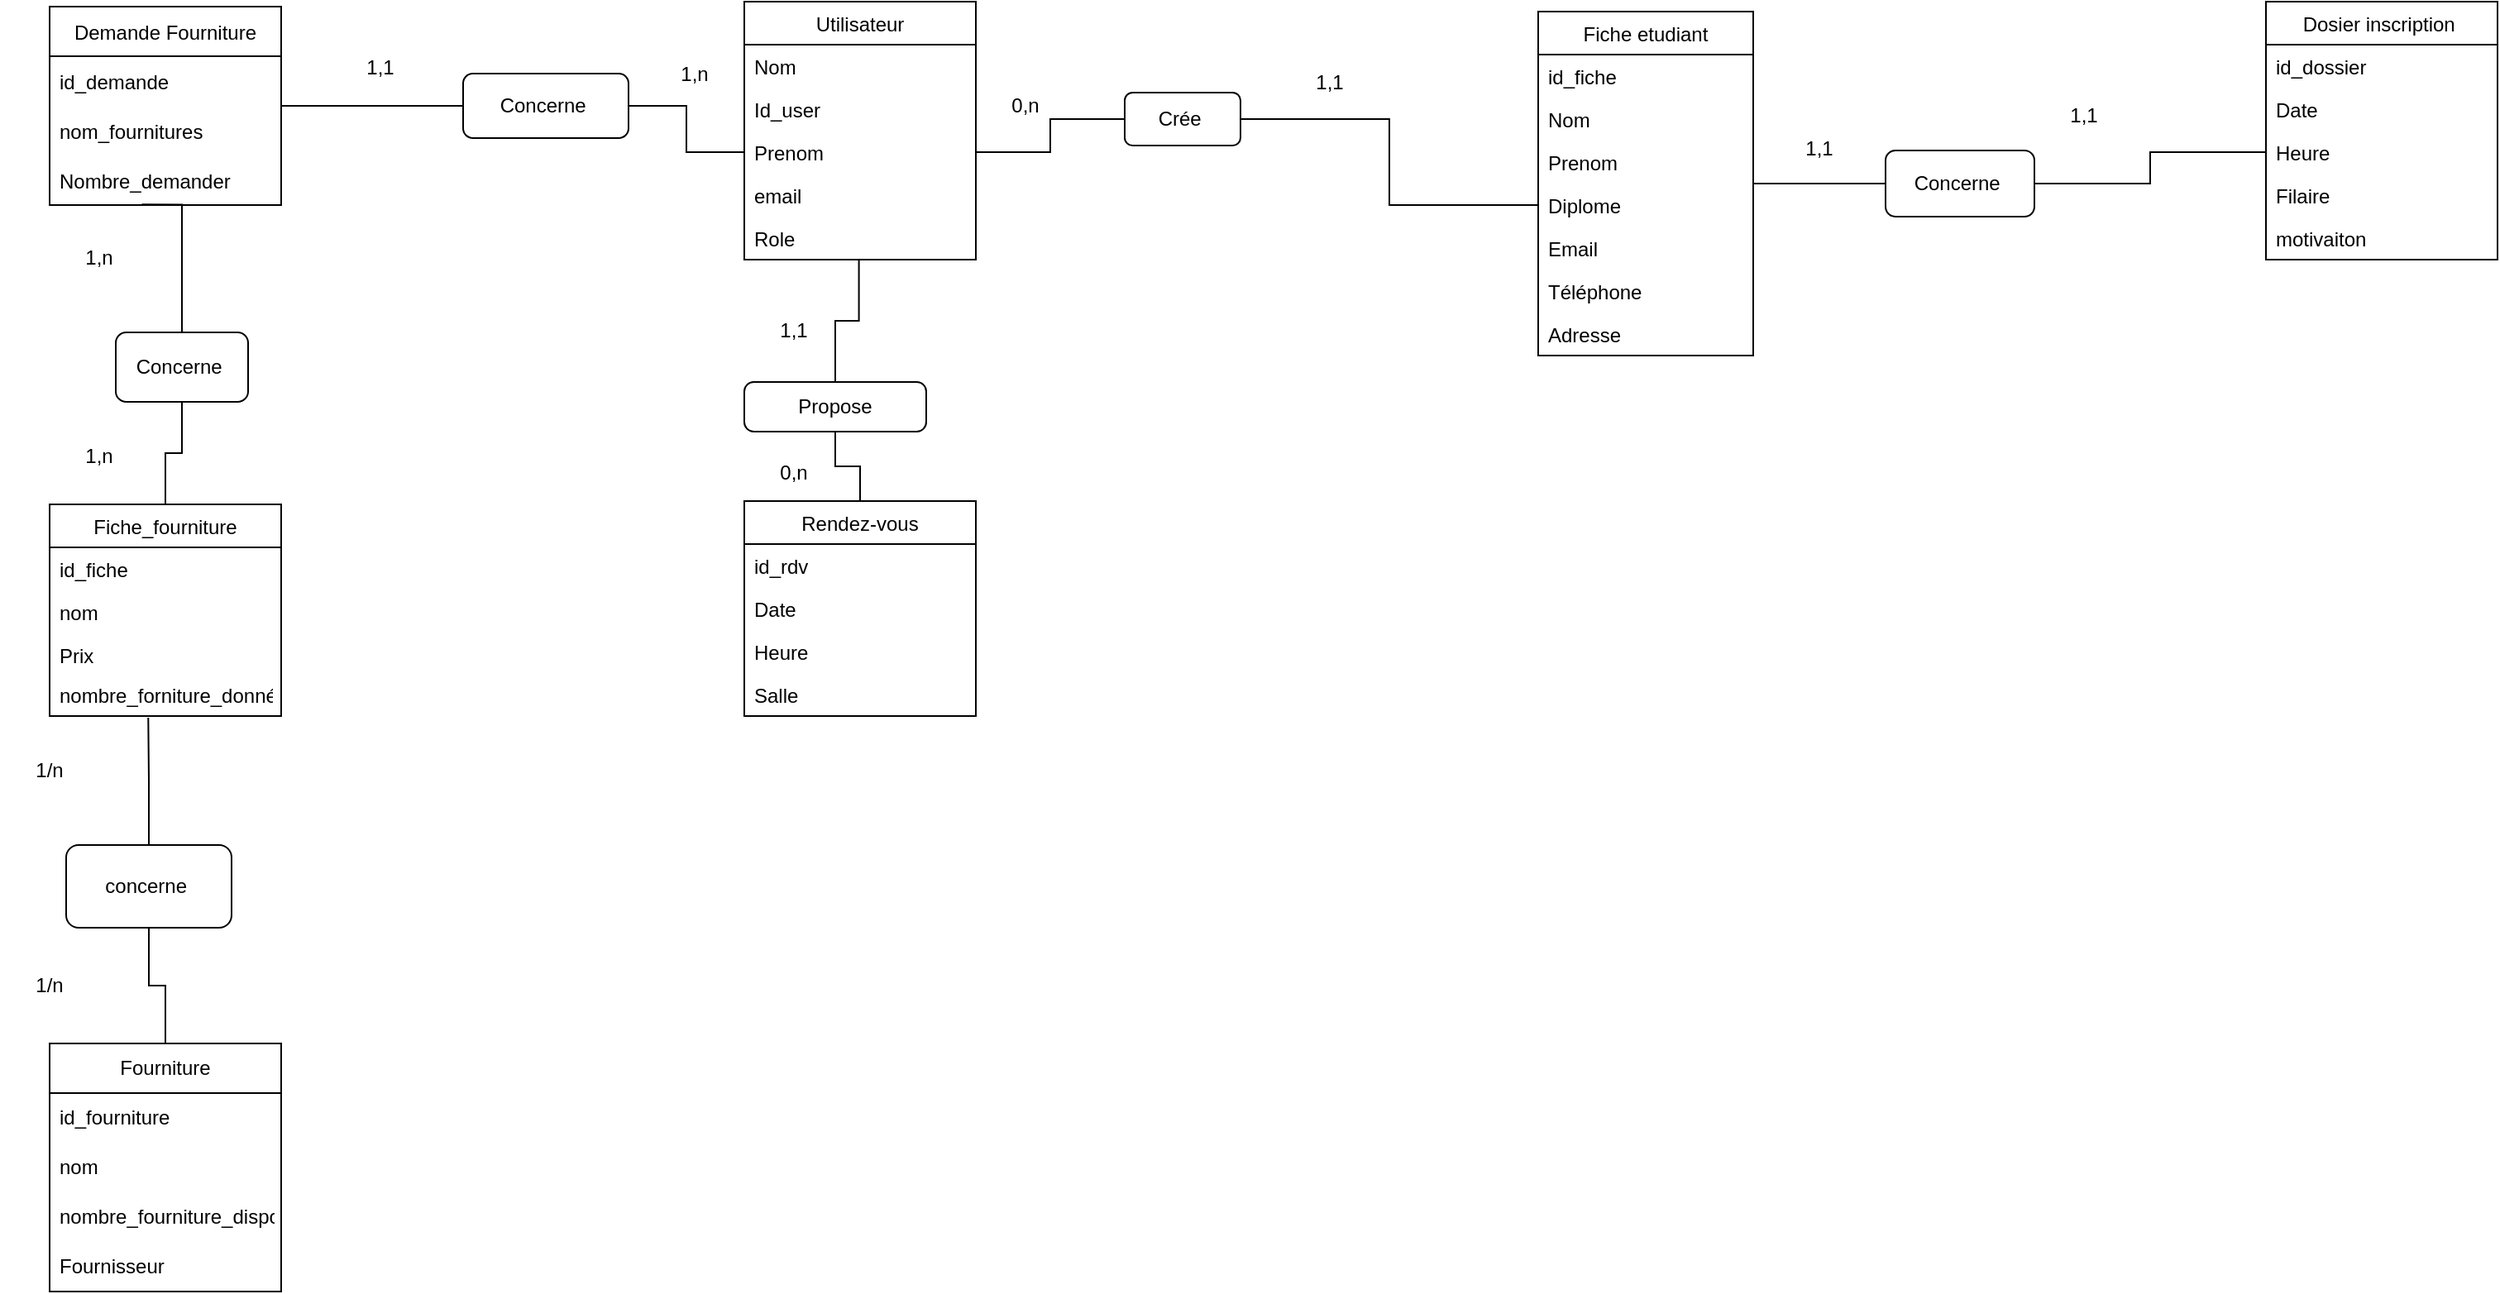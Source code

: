 <mxfile version="20.7.4" type="device" pages="2"><diagram id="C5RBs43oDa-KdzZeNtuy" name="Page-1"><mxGraphModel dx="1607" dy="504" grid="1" gridSize="10" guides="1" tooltips="1" connect="1" arrows="1" fold="1" page="1" pageScale="1" pageWidth="827" pageHeight="1169" math="0" shadow="0"><root><mxCell id="WIyWlLk6GJQsqaUBKTNV-0"/><mxCell id="WIyWlLk6GJQsqaUBKTNV-1" parent="WIyWlLk6GJQsqaUBKTNV-0"/><mxCell id="pM2RnzjYM_m-l_B2lYVz-0" value="Utilisateur" style="swimlane;fontStyle=0;childLayout=stackLayout;horizontal=1;startSize=26;fillColor=none;horizontalStack=0;resizeParent=1;resizeParentMax=0;resizeLast=0;collapsible=1;marginBottom=0;" parent="WIyWlLk6GJQsqaUBKTNV-1" vertex="1"><mxGeometry x="90" y="170" width="140" height="156" as="geometry"/></mxCell><mxCell id="pM2RnzjYM_m-l_B2lYVz-2" value="Nom" style="text;strokeColor=none;fillColor=none;align=left;verticalAlign=top;spacingLeft=4;spacingRight=4;overflow=hidden;rotatable=0;points=[[0,0.5],[1,0.5]];portConstraint=eastwest;" parent="pM2RnzjYM_m-l_B2lYVz-0" vertex="1"><mxGeometry y="26" width="140" height="26" as="geometry"/></mxCell><mxCell id="pM2RnzjYM_m-l_B2lYVz-1" value="Id_user" style="text;strokeColor=none;fillColor=none;align=left;verticalAlign=top;spacingLeft=4;spacingRight=4;overflow=hidden;rotatable=0;points=[[0,0.5],[1,0.5]];portConstraint=eastwest;" parent="pM2RnzjYM_m-l_B2lYVz-0" vertex="1"><mxGeometry y="52" width="140" height="26" as="geometry"/></mxCell><mxCell id="pM2RnzjYM_m-l_B2lYVz-5" value="Prenom" style="text;strokeColor=none;fillColor=none;align=left;verticalAlign=top;spacingLeft=4;spacingRight=4;overflow=hidden;rotatable=0;points=[[0,0.5],[1,0.5]];portConstraint=eastwest;" parent="pM2RnzjYM_m-l_B2lYVz-0" vertex="1"><mxGeometry y="78" width="140" height="26" as="geometry"/></mxCell><mxCell id="pM2RnzjYM_m-l_B2lYVz-4" value="email" style="text;strokeColor=none;fillColor=none;align=left;verticalAlign=top;spacingLeft=4;spacingRight=4;overflow=hidden;rotatable=0;points=[[0,0.5],[1,0.5]];portConstraint=eastwest;" parent="pM2RnzjYM_m-l_B2lYVz-0" vertex="1"><mxGeometry y="104" width="140" height="26" as="geometry"/></mxCell><mxCell id="pM2RnzjYM_m-l_B2lYVz-3" value="Role " style="text;strokeColor=none;fillColor=none;align=left;verticalAlign=top;spacingLeft=4;spacingRight=4;overflow=hidden;rotatable=0;points=[[0,0.5],[1,0.5]];portConstraint=eastwest;" parent="pM2RnzjYM_m-l_B2lYVz-0" vertex="1"><mxGeometry y="130" width="140" height="26" as="geometry"/></mxCell><mxCell id="pM2RnzjYM_m-l_B2lYVz-59" style="edgeStyle=orthogonalEdgeStyle;rounded=0;orthogonalLoop=1;jettySize=auto;html=1;endArrow=none;endFill=0;" parent="WIyWlLk6GJQsqaUBKTNV-1" source="pM2RnzjYM_m-l_B2lYVz-6" edge="1"><mxGeometry relative="1" as="geometry"><mxPoint x="780" y="280" as="targetPoint"/></mxGeometry></mxCell><mxCell id="pM2RnzjYM_m-l_B2lYVz-6" value="Fiche etudiant" style="swimlane;fontStyle=0;childLayout=stackLayout;horizontal=1;startSize=26;fillColor=none;horizontalStack=0;resizeParent=1;resizeParentMax=0;resizeLast=0;collapsible=1;marginBottom=0;" parent="WIyWlLk6GJQsqaUBKTNV-1" vertex="1"><mxGeometry x="570" y="176" width="130" height="208" as="geometry"/></mxCell><mxCell id="pM2RnzjYM_m-l_B2lYVz-7" value="id_fiche" style="text;strokeColor=none;fillColor=none;align=left;verticalAlign=top;spacingLeft=4;spacingRight=4;overflow=hidden;rotatable=0;points=[[0,0.5],[1,0.5]];portConstraint=eastwest;" parent="pM2RnzjYM_m-l_B2lYVz-6" vertex="1"><mxGeometry y="26" width="130" height="26" as="geometry"/></mxCell><mxCell id="pM2RnzjYM_m-l_B2lYVz-9" value="Nom" style="text;strokeColor=none;fillColor=none;align=left;verticalAlign=top;spacingLeft=4;spacingRight=4;overflow=hidden;rotatable=0;points=[[0,0.5],[1,0.5]];portConstraint=eastwest;" parent="pM2RnzjYM_m-l_B2lYVz-6" vertex="1"><mxGeometry y="52" width="130" height="26" as="geometry"/></mxCell><mxCell id="pM2RnzjYM_m-l_B2lYVz-10" value="Prenom" style="text;strokeColor=none;fillColor=none;align=left;verticalAlign=top;spacingLeft=4;spacingRight=4;overflow=hidden;rotatable=0;points=[[0,0.5],[1,0.5]];portConstraint=eastwest;" parent="pM2RnzjYM_m-l_B2lYVz-6" vertex="1"><mxGeometry y="78" width="130" height="26" as="geometry"/></mxCell><mxCell id="pM2RnzjYM_m-l_B2lYVz-11" value="Diplome" style="text;strokeColor=none;fillColor=none;align=left;verticalAlign=top;spacingLeft=4;spacingRight=4;overflow=hidden;rotatable=0;points=[[0,0.5],[1,0.5]];portConstraint=eastwest;" parent="pM2RnzjYM_m-l_B2lYVz-6" vertex="1"><mxGeometry y="104" width="130" height="26" as="geometry"/></mxCell><mxCell id="pM2RnzjYM_m-l_B2lYVz-12" value="Email" style="text;strokeColor=none;fillColor=none;align=left;verticalAlign=top;spacingLeft=4;spacingRight=4;overflow=hidden;rotatable=0;points=[[0,0.5],[1,0.5]];portConstraint=eastwest;" parent="pM2RnzjYM_m-l_B2lYVz-6" vertex="1"><mxGeometry y="130" width="130" height="26" as="geometry"/></mxCell><mxCell id="pM2RnzjYM_m-l_B2lYVz-13" value="Téléphone " style="text;strokeColor=none;fillColor=none;align=left;verticalAlign=top;spacingLeft=4;spacingRight=4;overflow=hidden;rotatable=0;points=[[0,0.5],[1,0.5]];portConstraint=eastwest;" parent="pM2RnzjYM_m-l_B2lYVz-6" vertex="1"><mxGeometry y="156" width="130" height="26" as="geometry"/></mxCell><mxCell id="pM2RnzjYM_m-l_B2lYVz-14" value="Adresse &#10;" style="text;strokeColor=none;fillColor=none;align=left;verticalAlign=top;spacingLeft=4;spacingRight=4;overflow=hidden;rotatable=0;points=[[0,0.5],[1,0.5]];portConstraint=eastwest;" parent="pM2RnzjYM_m-l_B2lYVz-6" vertex="1"><mxGeometry y="182" width="130" height="26" as="geometry"/></mxCell><mxCell id="pM2RnzjYM_m-l_B2lYVz-15" value="Dosier inscription " style="swimlane;fontStyle=0;childLayout=stackLayout;horizontal=1;startSize=26;fillColor=none;horizontalStack=0;resizeParent=1;resizeParentMax=0;resizeLast=0;collapsible=1;marginBottom=0;" parent="WIyWlLk6GJQsqaUBKTNV-1" vertex="1"><mxGeometry x="1010" y="170" width="140" height="156" as="geometry"/></mxCell><mxCell id="pM2RnzjYM_m-l_B2lYVz-16" value="id_dossier" style="text;strokeColor=none;fillColor=none;align=left;verticalAlign=top;spacingLeft=4;spacingRight=4;overflow=hidden;rotatable=0;points=[[0,0.5],[1,0.5]];portConstraint=eastwest;" parent="pM2RnzjYM_m-l_B2lYVz-15" vertex="1"><mxGeometry y="26" width="140" height="26" as="geometry"/></mxCell><mxCell id="pM2RnzjYM_m-l_B2lYVz-17" value="Date " style="text;strokeColor=none;fillColor=none;align=left;verticalAlign=top;spacingLeft=4;spacingRight=4;overflow=hidden;rotatable=0;points=[[0,0.5],[1,0.5]];portConstraint=eastwest;" parent="pM2RnzjYM_m-l_B2lYVz-15" vertex="1"><mxGeometry y="52" width="140" height="26" as="geometry"/></mxCell><mxCell id="pM2RnzjYM_m-l_B2lYVz-18" value="Heure " style="text;strokeColor=none;fillColor=none;align=left;verticalAlign=top;spacingLeft=4;spacingRight=4;overflow=hidden;rotatable=0;points=[[0,0.5],[1,0.5]];portConstraint=eastwest;" parent="pM2RnzjYM_m-l_B2lYVz-15" vertex="1"><mxGeometry y="78" width="140" height="26" as="geometry"/></mxCell><mxCell id="pM2RnzjYM_m-l_B2lYVz-20" value="Filaire " style="text;strokeColor=none;fillColor=none;align=left;verticalAlign=top;spacingLeft=4;spacingRight=4;overflow=hidden;rotatable=0;points=[[0,0.5],[1,0.5]];portConstraint=eastwest;" parent="pM2RnzjYM_m-l_B2lYVz-15" vertex="1"><mxGeometry y="104" width="140" height="26" as="geometry"/></mxCell><mxCell id="pM2RnzjYM_m-l_B2lYVz-19" value="motivaiton     " style="text;strokeColor=none;fillColor=none;align=left;verticalAlign=top;spacingLeft=4;spacingRight=4;overflow=hidden;rotatable=0;points=[[0,0.5],[1,0.5]];portConstraint=eastwest;" parent="pM2RnzjYM_m-l_B2lYVz-15" vertex="1"><mxGeometry y="130" width="140" height="26" as="geometry"/></mxCell><mxCell id="pM2RnzjYM_m-l_B2lYVz-25" value="Rendez-vous" style="swimlane;fontStyle=0;childLayout=stackLayout;horizontal=1;startSize=26;fillColor=none;horizontalStack=0;resizeParent=1;resizeParentMax=0;resizeLast=0;collapsible=1;marginBottom=0;" parent="WIyWlLk6GJQsqaUBKTNV-1" vertex="1"><mxGeometry x="90" y="472" width="140" height="130" as="geometry"/></mxCell><mxCell id="pM2RnzjYM_m-l_B2lYVz-26" value="id_rdv" style="text;strokeColor=none;fillColor=none;align=left;verticalAlign=top;spacingLeft=4;spacingRight=4;overflow=hidden;rotatable=0;points=[[0,0.5],[1,0.5]];portConstraint=eastwest;" parent="pM2RnzjYM_m-l_B2lYVz-25" vertex="1"><mxGeometry y="26" width="140" height="26" as="geometry"/></mxCell><mxCell id="pM2RnzjYM_m-l_B2lYVz-27" value="Date" style="text;strokeColor=none;fillColor=none;align=left;verticalAlign=top;spacingLeft=4;spacingRight=4;overflow=hidden;rotatable=0;points=[[0,0.5],[1,0.5]];portConstraint=eastwest;" parent="pM2RnzjYM_m-l_B2lYVz-25" vertex="1"><mxGeometry y="52" width="140" height="26" as="geometry"/></mxCell><mxCell id="pM2RnzjYM_m-l_B2lYVz-28" value="Heure " style="text;strokeColor=none;fillColor=none;align=left;verticalAlign=top;spacingLeft=4;spacingRight=4;overflow=hidden;rotatable=0;points=[[0,0.5],[1,0.5]];portConstraint=eastwest;" parent="pM2RnzjYM_m-l_B2lYVz-25" vertex="1"><mxGeometry y="78" width="140" height="26" as="geometry"/></mxCell><mxCell id="pM2RnzjYM_m-l_B2lYVz-29" value="Salle " style="text;strokeColor=none;fillColor=none;align=left;verticalAlign=top;spacingLeft=4;spacingRight=4;overflow=hidden;rotatable=0;points=[[0,0.5],[1,0.5]];portConstraint=eastwest;" parent="pM2RnzjYM_m-l_B2lYVz-25" vertex="1"><mxGeometry y="104" width="140" height="26" as="geometry"/></mxCell><mxCell id="pM2RnzjYM_m-l_B2lYVz-74" style="edgeStyle=orthogonalEdgeStyle;rounded=0;orthogonalLoop=1;jettySize=auto;html=1;entryX=0.5;entryY=1;entryDx=0;entryDy=0;endArrow=none;endFill=0;" parent="WIyWlLk6GJQsqaUBKTNV-1" source="pM2RnzjYM_m-l_B2lYVz-31" target="pM2RnzjYM_m-l_B2lYVz-71" edge="1"><mxGeometry relative="1" as="geometry"/></mxCell><mxCell id="pM2RnzjYM_m-l_B2lYVz-31" value="Fiche_fourniture" style="swimlane;fontStyle=0;childLayout=stackLayout;horizontal=1;startSize=26;fillColor=none;horizontalStack=0;resizeParent=1;resizeParentMax=0;resizeLast=0;collapsible=1;marginBottom=0;" parent="WIyWlLk6GJQsqaUBKTNV-1" vertex="1"><mxGeometry x="-330" y="474" width="140" height="128" as="geometry"><mxRectangle x="-330" y="474" width="100" height="30" as="alternateBounds"/></mxGeometry></mxCell><mxCell id="pM2RnzjYM_m-l_B2lYVz-32" value="id_fiche " style="text;strokeColor=none;fillColor=none;align=left;verticalAlign=top;spacingLeft=4;spacingRight=4;overflow=hidden;rotatable=0;points=[[0,0.5],[1,0.5]];portConstraint=eastwest;" parent="pM2RnzjYM_m-l_B2lYVz-31" vertex="1"><mxGeometry y="26" width="140" height="26" as="geometry"/></mxCell><mxCell id="pM2RnzjYM_m-l_B2lYVz-53" value="nom&#10;" style="text;strokeColor=none;fillColor=none;align=left;verticalAlign=top;spacingLeft=4;spacingRight=4;overflow=hidden;rotatable=0;points=[[0,0.5],[1,0.5]];portConstraint=eastwest;" parent="pM2RnzjYM_m-l_B2lYVz-31" vertex="1"><mxGeometry y="52" width="140" height="26" as="geometry"/></mxCell><mxCell id="pM2RnzjYM_m-l_B2lYVz-34" value="Prix " style="text;strokeColor=none;fillColor=none;align=left;verticalAlign=top;spacingLeft=4;spacingRight=4;overflow=hidden;rotatable=0;points=[[0,0.5],[1,0.5]];portConstraint=eastwest;" parent="pM2RnzjYM_m-l_B2lYVz-31" vertex="1"><mxGeometry y="78" width="140" height="24" as="geometry"/></mxCell><mxCell id="pM2RnzjYM_m-l_B2lYVz-35" value="nombre_forniture_donné" style="text;strokeColor=none;fillColor=none;align=left;verticalAlign=top;spacingLeft=4;spacingRight=4;overflow=hidden;rotatable=0;points=[[0,0.5],[1,0.5]];portConstraint=eastwest;" parent="pM2RnzjYM_m-l_B2lYVz-31" vertex="1"><mxGeometry y="102" width="140" height="26" as="geometry"/></mxCell><mxCell id="pM2RnzjYM_m-l_B2lYVz-38" value="Crée&amp;nbsp;" style="rounded=1;whiteSpace=wrap;html=1;" parent="WIyWlLk6GJQsqaUBKTNV-1" vertex="1"><mxGeometry x="320" y="225" width="70" height="32" as="geometry"/></mxCell><mxCell id="pM2RnzjYM_m-l_B2lYVz-39" style="edgeStyle=orthogonalEdgeStyle;rounded=0;orthogonalLoop=1;jettySize=auto;html=1;endArrow=none;endFill=0;" parent="WIyWlLk6GJQsqaUBKTNV-1" source="pM2RnzjYM_m-l_B2lYVz-5" target="pM2RnzjYM_m-l_B2lYVz-38" edge="1"><mxGeometry relative="1" as="geometry"/></mxCell><mxCell id="pM2RnzjYM_m-l_B2lYVz-43" style="edgeStyle=orthogonalEdgeStyle;rounded=0;orthogonalLoop=1;jettySize=auto;html=1;entryX=1;entryY=0.5;entryDx=0;entryDy=0;endArrow=none;endFill=0;" parent="WIyWlLk6GJQsqaUBKTNV-1" source="pM2RnzjYM_m-l_B2lYVz-11" target="pM2RnzjYM_m-l_B2lYVz-38" edge="1"><mxGeometry relative="1" as="geometry"/></mxCell><mxCell id="pM2RnzjYM_m-l_B2lYVz-44" value="0,n" style="text;html=1;strokeColor=none;fillColor=none;align=center;verticalAlign=middle;whiteSpace=wrap;rounded=0;" parent="WIyWlLk6GJQsqaUBKTNV-1" vertex="1"><mxGeometry x="230" y="218" width="60" height="30" as="geometry"/></mxCell><mxCell id="pM2RnzjYM_m-l_B2lYVz-45" value="1,1" style="text;html=1;strokeColor=none;fillColor=none;align=center;verticalAlign=middle;whiteSpace=wrap;rounded=0;" parent="WIyWlLk6GJQsqaUBKTNV-1" vertex="1"><mxGeometry x="414" y="204" width="60" height="30" as="geometry"/></mxCell><mxCell id="pM2RnzjYM_m-l_B2lYVz-49" style="edgeStyle=orthogonalEdgeStyle;rounded=0;orthogonalLoop=1;jettySize=auto;html=1;endArrow=none;endFill=0;entryX=0.495;entryY=1;entryDx=0;entryDy=0;entryPerimeter=0;" parent="WIyWlLk6GJQsqaUBKTNV-1" source="pM2RnzjYM_m-l_B2lYVz-48" target="pM2RnzjYM_m-l_B2lYVz-3" edge="1"><mxGeometry relative="1" as="geometry"/></mxCell><mxCell id="pM2RnzjYM_m-l_B2lYVz-51" style="edgeStyle=orthogonalEdgeStyle;rounded=0;orthogonalLoop=1;jettySize=auto;html=1;endArrow=none;endFill=0;" parent="WIyWlLk6GJQsqaUBKTNV-1" source="pM2RnzjYM_m-l_B2lYVz-48" target="pM2RnzjYM_m-l_B2lYVz-25" edge="1"><mxGeometry relative="1" as="geometry"/></mxCell><mxCell id="pM2RnzjYM_m-l_B2lYVz-48" value="Propose" style="rounded=1;whiteSpace=wrap;html=1;arcSize=19;" parent="WIyWlLk6GJQsqaUBKTNV-1" vertex="1"><mxGeometry x="90" y="400" width="110" height="30" as="geometry"/></mxCell><mxCell id="pM2RnzjYM_m-l_B2lYVz-50" value="1,1" style="text;html=1;strokeColor=none;fillColor=none;align=center;verticalAlign=middle;whiteSpace=wrap;rounded=0;" parent="WIyWlLk6GJQsqaUBKTNV-1" vertex="1"><mxGeometry x="90" y="354" width="60" height="30" as="geometry"/></mxCell><mxCell id="pM2RnzjYM_m-l_B2lYVz-52" value="0,n" style="text;html=1;strokeColor=none;fillColor=none;align=center;verticalAlign=middle;whiteSpace=wrap;rounded=0;" parent="WIyWlLk6GJQsqaUBKTNV-1" vertex="1"><mxGeometry x="90" y="440" width="60" height="30" as="geometry"/></mxCell><mxCell id="pM2RnzjYM_m-l_B2lYVz-54" value="Demande Fourniture" style="swimlane;fontStyle=0;childLayout=stackLayout;horizontal=1;startSize=30;horizontalStack=0;resizeParent=1;resizeParentMax=0;resizeLast=0;collapsible=1;marginBottom=0;" parent="WIyWlLk6GJQsqaUBKTNV-1" vertex="1"><mxGeometry x="-330" y="173" width="140" height="120" as="geometry"/></mxCell><mxCell id="pM2RnzjYM_m-l_B2lYVz-55" value="id_demande" style="text;strokeColor=none;fillColor=none;align=left;verticalAlign=middle;spacingLeft=4;spacingRight=4;overflow=hidden;points=[[0,0.5],[1,0.5]];portConstraint=eastwest;rotatable=0;" parent="pM2RnzjYM_m-l_B2lYVz-54" vertex="1"><mxGeometry y="30" width="140" height="30" as="geometry"/></mxCell><mxCell id="pM2RnzjYM_m-l_B2lYVz-56" value="nom_fournitures" style="text;strokeColor=none;fillColor=none;align=left;verticalAlign=middle;spacingLeft=4;spacingRight=4;overflow=hidden;points=[[0,0.5],[1,0.5]];portConstraint=eastwest;rotatable=0;" parent="pM2RnzjYM_m-l_B2lYVz-54" vertex="1"><mxGeometry y="60" width="140" height="30" as="geometry"/></mxCell><mxCell id="pM2RnzjYM_m-l_B2lYVz-58" value="Nombre_demander" style="text;strokeColor=none;fillColor=none;align=left;verticalAlign=middle;spacingLeft=4;spacingRight=4;overflow=hidden;points=[[0,0.5],[1,0.5]];portConstraint=eastwest;rotatable=0;" parent="pM2RnzjYM_m-l_B2lYVz-54" vertex="1"><mxGeometry y="90" width="140" height="30" as="geometry"/></mxCell><mxCell id="pM2RnzjYM_m-l_B2lYVz-64" style="edgeStyle=orthogonalEdgeStyle;rounded=0;orthogonalLoop=1;jettySize=auto;html=1;endArrow=none;endFill=0;" parent="WIyWlLk6GJQsqaUBKTNV-1" source="pM2RnzjYM_m-l_B2lYVz-60" target="pM2RnzjYM_m-l_B2lYVz-18" edge="1"><mxGeometry relative="1" as="geometry"/></mxCell><mxCell id="pM2RnzjYM_m-l_B2lYVz-60" value="Concerne&amp;nbsp;" style="rounded=1;whiteSpace=wrap;html=1;" parent="WIyWlLk6GJQsqaUBKTNV-1" vertex="1"><mxGeometry x="780" y="260" width="90" height="40" as="geometry"/></mxCell><mxCell id="pM2RnzjYM_m-l_B2lYVz-62" value="1,1" style="text;html=1;strokeColor=none;fillColor=none;align=center;verticalAlign=middle;whiteSpace=wrap;rounded=0;" parent="WIyWlLk6GJQsqaUBKTNV-1" vertex="1"><mxGeometry x="710" y="244" width="60" height="30" as="geometry"/></mxCell><mxCell id="pM2RnzjYM_m-l_B2lYVz-63" value="1,1" style="text;html=1;strokeColor=none;fillColor=none;align=center;verticalAlign=middle;whiteSpace=wrap;rounded=0;" parent="WIyWlLk6GJQsqaUBKTNV-1" vertex="1"><mxGeometry x="870" y="224" width="60" height="30" as="geometry"/></mxCell><mxCell id="pM2RnzjYM_m-l_B2lYVz-67" style="edgeStyle=orthogonalEdgeStyle;rounded=0;orthogonalLoop=1;jettySize=auto;html=1;entryX=1;entryY=0.5;entryDx=0;entryDy=0;endArrow=none;endFill=0;" parent="WIyWlLk6GJQsqaUBKTNV-1" source="pM2RnzjYM_m-l_B2lYVz-66" target="pM2RnzjYM_m-l_B2lYVz-54" edge="1"><mxGeometry relative="1" as="geometry"/></mxCell><mxCell id="pM2RnzjYM_m-l_B2lYVz-68" style="edgeStyle=orthogonalEdgeStyle;rounded=0;orthogonalLoop=1;jettySize=auto;html=1;endArrow=none;endFill=0;" parent="WIyWlLk6GJQsqaUBKTNV-1" source="pM2RnzjYM_m-l_B2lYVz-66" target="pM2RnzjYM_m-l_B2lYVz-5" edge="1"><mxGeometry relative="1" as="geometry"/></mxCell><mxCell id="pM2RnzjYM_m-l_B2lYVz-66" value="Concerne&amp;nbsp;" style="rounded=1;whiteSpace=wrap;html=1;" parent="WIyWlLk6GJQsqaUBKTNV-1" vertex="1"><mxGeometry x="-80" y="213.5" width="100" height="39" as="geometry"/></mxCell><mxCell id="pM2RnzjYM_m-l_B2lYVz-69" value="1,n" style="text;html=1;strokeColor=none;fillColor=none;align=center;verticalAlign=middle;whiteSpace=wrap;rounded=0;" parent="WIyWlLk6GJQsqaUBKTNV-1" vertex="1"><mxGeometry x="30" y="199" width="60" height="30" as="geometry"/></mxCell><mxCell id="pM2RnzjYM_m-l_B2lYVz-70" value="1,1" style="text;html=1;strokeColor=none;fillColor=none;align=center;verticalAlign=middle;whiteSpace=wrap;rounded=0;" parent="WIyWlLk6GJQsqaUBKTNV-1" vertex="1"><mxGeometry x="-160" y="195" width="60" height="30" as="geometry"/></mxCell><mxCell id="pM2RnzjYM_m-l_B2lYVz-72" style="edgeStyle=orthogonalEdgeStyle;rounded=0;orthogonalLoop=1;jettySize=auto;html=1;entryX=0.398;entryY=0.989;entryDx=0;entryDy=0;entryPerimeter=0;endArrow=none;endFill=0;" parent="WIyWlLk6GJQsqaUBKTNV-1" source="pM2RnzjYM_m-l_B2lYVz-71" target="pM2RnzjYM_m-l_B2lYVz-58" edge="1"><mxGeometry relative="1" as="geometry"><Array as="points"><mxPoint x="-250" y="293"/></Array></mxGeometry></mxCell><mxCell id="pM2RnzjYM_m-l_B2lYVz-71" value="Concerne&amp;nbsp;" style="rounded=1;whiteSpace=wrap;html=1;" parent="WIyWlLk6GJQsqaUBKTNV-1" vertex="1"><mxGeometry x="-290" y="370" width="80" height="42" as="geometry"/></mxCell><mxCell id="pM2RnzjYM_m-l_B2lYVz-73" value="1,n" style="text;html=1;strokeColor=none;fillColor=none;align=center;verticalAlign=middle;whiteSpace=wrap;rounded=0;" parent="WIyWlLk6GJQsqaUBKTNV-1" vertex="1"><mxGeometry x="-330" y="310" width="60" height="30" as="geometry"/></mxCell><mxCell id="pM2RnzjYM_m-l_B2lYVz-75" value="1,n" style="text;html=1;strokeColor=none;fillColor=none;align=center;verticalAlign=middle;whiteSpace=wrap;rounded=0;" parent="WIyWlLk6GJQsqaUBKTNV-1" vertex="1"><mxGeometry x="-330" y="430" width="60" height="30" as="geometry"/></mxCell><mxCell id="VmCYEg2n-cdEOl5bRGcz-8" style="edgeStyle=orthogonalEdgeStyle;rounded=0;orthogonalLoop=1;jettySize=auto;html=1;startArrow=none;startFill=0;endArrow=none;endFill=0;" edge="1" parent="WIyWlLk6GJQsqaUBKTNV-1" source="VmCYEg2n-cdEOl5bRGcz-0" target="VmCYEg2n-cdEOl5bRGcz-6"><mxGeometry relative="1" as="geometry"/></mxCell><mxCell id="VmCYEg2n-cdEOl5bRGcz-0" value="Fourniture" style="swimlane;fontStyle=0;childLayout=stackLayout;horizontal=1;startSize=30;horizontalStack=0;resizeParent=1;resizeParentMax=0;resizeLast=0;collapsible=1;marginBottom=0;whiteSpace=wrap;html=1;" vertex="1" parent="WIyWlLk6GJQsqaUBKTNV-1"><mxGeometry x="-330" y="800" width="140" height="150" as="geometry"/></mxCell><mxCell id="VmCYEg2n-cdEOl5bRGcz-1" value="id_fourniture" style="text;strokeColor=none;fillColor=none;align=left;verticalAlign=middle;spacingLeft=4;spacingRight=4;overflow=hidden;points=[[0,0.5],[1,0.5]];portConstraint=eastwest;rotatable=0;whiteSpace=wrap;html=1;" vertex="1" parent="VmCYEg2n-cdEOl5bRGcz-0"><mxGeometry y="30" width="140" height="30" as="geometry"/></mxCell><mxCell id="VmCYEg2n-cdEOl5bRGcz-2" value="nom" style="text;strokeColor=none;fillColor=none;align=left;verticalAlign=middle;spacingLeft=4;spacingRight=4;overflow=hidden;points=[[0,0.5],[1,0.5]];portConstraint=eastwest;rotatable=0;whiteSpace=wrap;html=1;" vertex="1" parent="VmCYEg2n-cdEOl5bRGcz-0"><mxGeometry y="60" width="140" height="30" as="geometry"/></mxCell><mxCell id="VmCYEg2n-cdEOl5bRGcz-3" value="nombre_fourniture_dispo" style="text;strokeColor=none;fillColor=none;align=left;verticalAlign=middle;spacingLeft=4;spacingRight=4;overflow=hidden;points=[[0,0.5],[1,0.5]];portConstraint=eastwest;rotatable=0;whiteSpace=wrap;html=1;" vertex="1" parent="VmCYEg2n-cdEOl5bRGcz-0"><mxGeometry y="90" width="140" height="30" as="geometry"/></mxCell><mxCell id="VmCYEg2n-cdEOl5bRGcz-7" value="&lt;span style=&quot;&quot;&gt;Fournisseur&amp;nbsp;&lt;/span&gt;" style="text;strokeColor=none;fillColor=none;align=left;verticalAlign=middle;spacingLeft=4;spacingRight=4;overflow=hidden;points=[[0,0.5],[1,0.5]];portConstraint=eastwest;rotatable=0;whiteSpace=wrap;html=1;" vertex="1" parent="VmCYEg2n-cdEOl5bRGcz-0"><mxGeometry y="120" width="140" height="30" as="geometry"/></mxCell><mxCell id="VmCYEg2n-cdEOl5bRGcz-9" style="edgeStyle=orthogonalEdgeStyle;rounded=0;orthogonalLoop=1;jettySize=auto;html=1;entryX=0.426;entryY=1.038;entryDx=0;entryDy=0;entryPerimeter=0;startArrow=none;startFill=0;endArrow=none;endFill=0;" edge="1" parent="WIyWlLk6GJQsqaUBKTNV-1" source="VmCYEg2n-cdEOl5bRGcz-6" target="pM2RnzjYM_m-l_B2lYVz-35"><mxGeometry relative="1" as="geometry"/></mxCell><mxCell id="VmCYEg2n-cdEOl5bRGcz-6" value="concerne&amp;nbsp;" style="rounded=1;whiteSpace=wrap;html=1;" vertex="1" parent="WIyWlLk6GJQsqaUBKTNV-1"><mxGeometry x="-320" y="680" width="100" height="50" as="geometry"/></mxCell><mxCell id="VmCYEg2n-cdEOl5bRGcz-10" value="1/n" style="text;html=1;strokeColor=none;fillColor=none;align=center;verticalAlign=middle;whiteSpace=wrap;rounded=0;" vertex="1" parent="WIyWlLk6GJQsqaUBKTNV-1"><mxGeometry x="-360" y="620" width="60" height="30" as="geometry"/></mxCell><mxCell id="VmCYEg2n-cdEOl5bRGcz-11" value="1/n" style="text;html=1;strokeColor=none;fillColor=none;align=center;verticalAlign=middle;whiteSpace=wrap;rounded=0;" vertex="1" parent="WIyWlLk6GJQsqaUBKTNV-1"><mxGeometry x="-360" y="750" width="60" height="30" as="geometry"/></mxCell></root></mxGraphModel></diagram><diagram id="Xl8C1SwOCRNXBy7X72hd" name="Page-2"><mxGraphModel dx="780" dy="504" grid="1" gridSize="10" guides="1" tooltips="1" connect="1" arrows="1" fold="1" page="1" pageScale="1" pageWidth="827" pageHeight="1169" math="0" shadow="0"><root><mxCell id="0"/><mxCell id="1" parent="0"/><mxCell id="cbMf--slerBYbviSblLO-1" value="Utilisateur" style="swimlane;fontStyle=0;childLayout=stackLayout;horizontal=1;startSize=26;fillColor=none;horizontalStack=0;resizeParent=1;resizeParentMax=0;resizeLast=0;collapsible=1;marginBottom=0;" parent="1" vertex="1"><mxGeometry x="180" y="120" width="140" height="156" as="geometry"/></mxCell><mxCell id="cbMf--slerBYbviSblLO-3" value="Id_user" style="text;strokeColor=none;fillColor=none;align=left;verticalAlign=top;spacingLeft=4;spacingRight=4;overflow=hidden;rotatable=0;points=[[0,0.5],[1,0.5]];portConstraint=eastwest;" parent="cbMf--slerBYbviSblLO-1" vertex="1"><mxGeometry y="26" width="140" height="26" as="geometry"/></mxCell><mxCell id="cbMf--slerBYbviSblLO-2" value="Nom" style="text;strokeColor=none;fillColor=none;align=left;verticalAlign=top;spacingLeft=4;spacingRight=4;overflow=hidden;rotatable=0;points=[[0,0.5],[1,0.5]];portConstraint=eastwest;" parent="cbMf--slerBYbviSblLO-1" vertex="1"><mxGeometry y="52" width="140" height="26" as="geometry"/></mxCell><mxCell id="cbMf--slerBYbviSblLO-4" value="Prenom" style="text;strokeColor=none;fillColor=none;align=left;verticalAlign=top;spacingLeft=4;spacingRight=4;overflow=hidden;rotatable=0;points=[[0,0.5],[1,0.5]];portConstraint=eastwest;" parent="cbMf--slerBYbviSblLO-1" vertex="1"><mxGeometry y="78" width="140" height="26" as="geometry"/></mxCell><mxCell id="cbMf--slerBYbviSblLO-5" value="email" style="text;strokeColor=none;fillColor=none;align=left;verticalAlign=top;spacingLeft=4;spacingRight=4;overflow=hidden;rotatable=0;points=[[0,0.5],[1,0.5]];portConstraint=eastwest;" parent="cbMf--slerBYbviSblLO-1" vertex="1"><mxGeometry y="104" width="140" height="26" as="geometry"/></mxCell><mxCell id="cbMf--slerBYbviSblLO-6" value="Role " style="text;strokeColor=none;fillColor=none;align=left;verticalAlign=top;spacingLeft=4;spacingRight=4;overflow=hidden;rotatable=0;points=[[0,0.5],[1,0.5]];portConstraint=eastwest;" parent="cbMf--slerBYbviSblLO-1" vertex="1"><mxGeometry y="130" width="140" height="26" as="geometry"/></mxCell></root></mxGraphModel></diagram></mxfile>